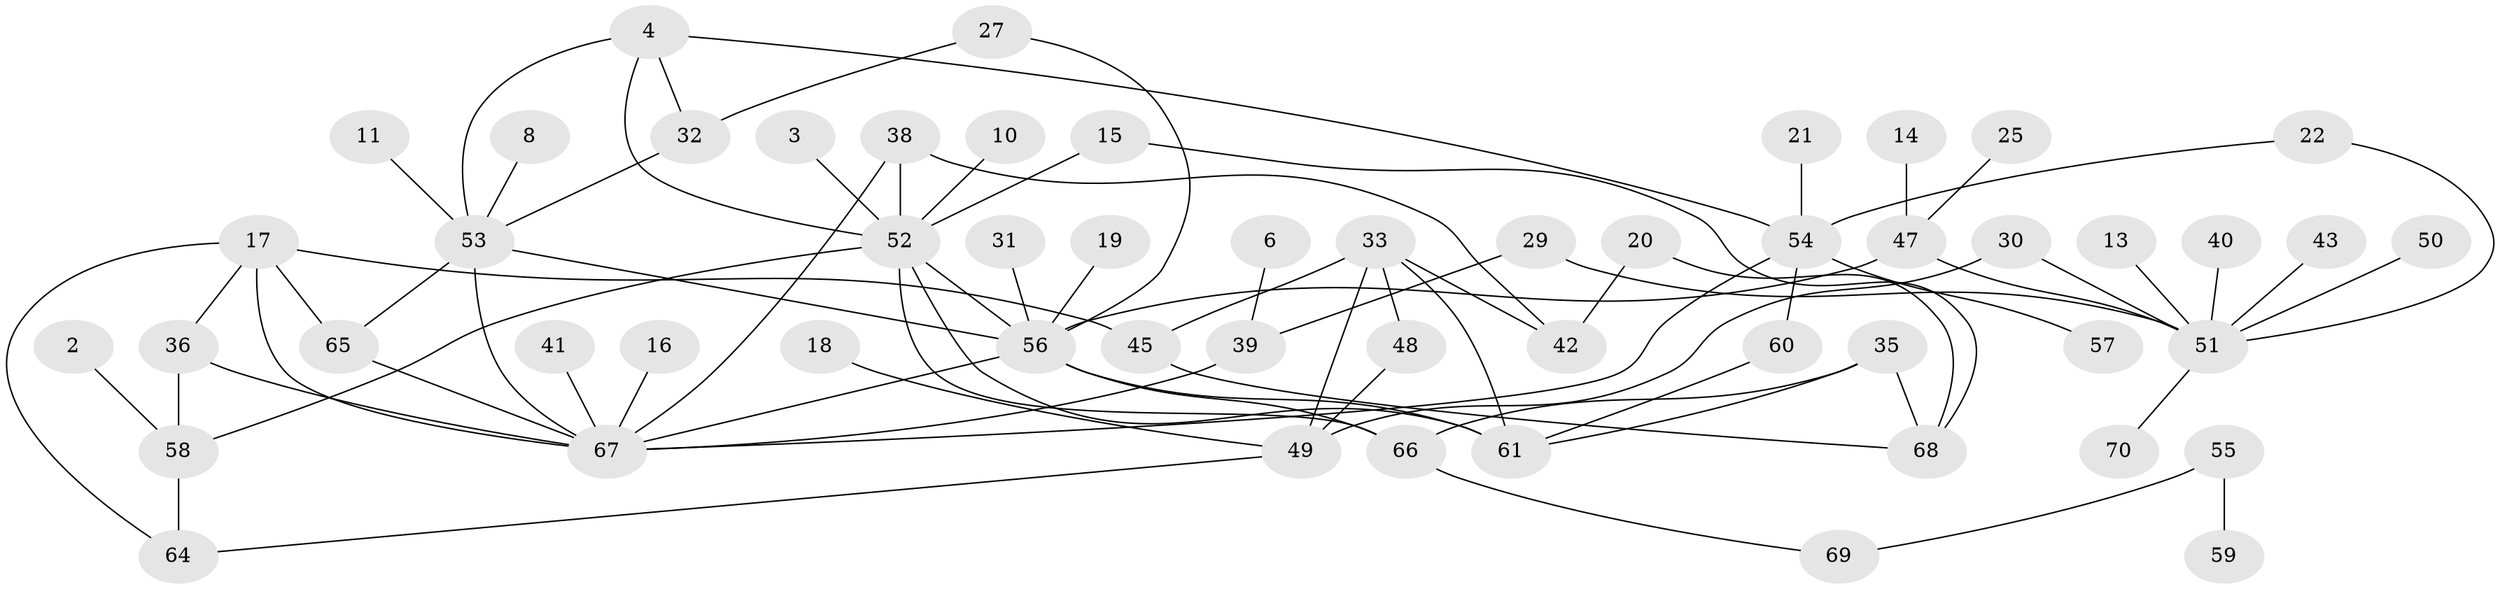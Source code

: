 // original degree distribution, {0: 0.10071942446043165, 2: 0.2949640287769784, 1: 0.2517985611510791, 3: 0.19424460431654678, 4: 0.08633093525179857, 6: 0.02158273381294964, 5: 0.04316546762589928, 8: 0.007194244604316547}
// Generated by graph-tools (version 1.1) at 2025/25/03/09/25 03:25:13]
// undirected, 55 vertices, 79 edges
graph export_dot {
graph [start="1"]
  node [color=gray90,style=filled];
  2;
  3;
  4;
  6;
  8;
  10;
  11;
  13;
  14;
  15;
  16;
  17;
  18;
  19;
  20;
  21;
  22;
  25;
  27;
  29;
  30;
  31;
  32;
  33;
  35;
  36;
  38;
  39;
  40;
  41;
  42;
  43;
  45;
  47;
  48;
  49;
  50;
  51;
  52;
  53;
  54;
  55;
  56;
  57;
  58;
  59;
  60;
  61;
  64;
  65;
  66;
  67;
  68;
  69;
  70;
  2 -- 58 [weight=1.0];
  3 -- 52 [weight=1.0];
  4 -- 32 [weight=1.0];
  4 -- 52 [weight=1.0];
  4 -- 53 [weight=1.0];
  4 -- 54 [weight=1.0];
  6 -- 39 [weight=1.0];
  8 -- 53 [weight=1.0];
  10 -- 52 [weight=1.0];
  11 -- 53 [weight=1.0];
  13 -- 51 [weight=1.0];
  14 -- 47 [weight=1.0];
  15 -- 52 [weight=1.0];
  15 -- 68 [weight=1.0];
  16 -- 67 [weight=1.0];
  17 -- 36 [weight=1.0];
  17 -- 45 [weight=1.0];
  17 -- 64 [weight=1.0];
  17 -- 65 [weight=1.0];
  17 -- 67 [weight=1.0];
  18 -- 49 [weight=1.0];
  19 -- 56 [weight=1.0];
  20 -- 42 [weight=1.0];
  20 -- 68 [weight=1.0];
  21 -- 54 [weight=1.0];
  22 -- 51 [weight=1.0];
  22 -- 54 [weight=1.0];
  25 -- 47 [weight=1.0];
  27 -- 32 [weight=1.0];
  27 -- 56 [weight=1.0];
  29 -- 39 [weight=1.0];
  29 -- 51 [weight=1.0];
  30 -- 49 [weight=1.0];
  30 -- 51 [weight=1.0];
  31 -- 56 [weight=1.0];
  32 -- 53 [weight=1.0];
  33 -- 42 [weight=1.0];
  33 -- 45 [weight=1.0];
  33 -- 48 [weight=1.0];
  33 -- 49 [weight=1.0];
  33 -- 61 [weight=1.0];
  35 -- 61 [weight=1.0];
  35 -- 66 [weight=1.0];
  35 -- 68 [weight=1.0];
  36 -- 58 [weight=1.0];
  36 -- 67 [weight=2.0];
  38 -- 42 [weight=1.0];
  38 -- 52 [weight=2.0];
  38 -- 67 [weight=1.0];
  39 -- 67 [weight=1.0];
  40 -- 51 [weight=1.0];
  41 -- 67 [weight=1.0];
  43 -- 51 [weight=1.0];
  45 -- 68 [weight=1.0];
  47 -- 51 [weight=1.0];
  47 -- 56 [weight=1.0];
  48 -- 49 [weight=1.0];
  49 -- 64 [weight=1.0];
  50 -- 51 [weight=1.0];
  51 -- 70 [weight=1.0];
  52 -- 56 [weight=1.0];
  52 -- 58 [weight=1.0];
  52 -- 61 [weight=1.0];
  52 -- 66 [weight=1.0];
  53 -- 56 [weight=1.0];
  53 -- 65 [weight=1.0];
  53 -- 67 [weight=1.0];
  54 -- 57 [weight=1.0];
  54 -- 60 [weight=1.0];
  54 -- 67 [weight=1.0];
  55 -- 59 [weight=1.0];
  55 -- 69 [weight=1.0];
  56 -- 61 [weight=1.0];
  56 -- 66 [weight=1.0];
  56 -- 67 [weight=2.0];
  58 -- 64 [weight=1.0];
  60 -- 61 [weight=1.0];
  65 -- 67 [weight=1.0];
  66 -- 69 [weight=1.0];
}
